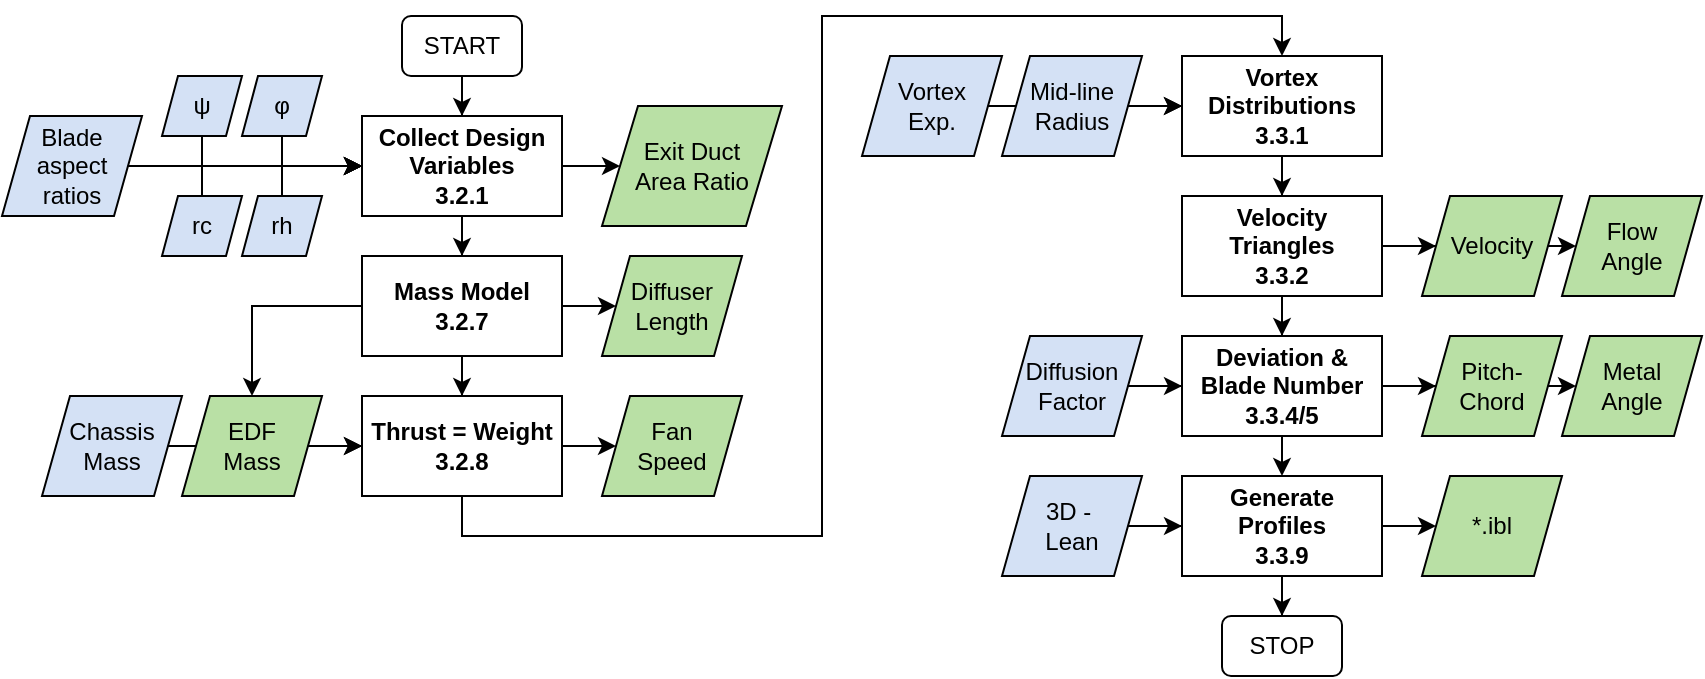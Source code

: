<mxfile version="13.0.9" type="device"><diagram id="C5RBs43oDa-KdzZeNtuy" name="Page-1"><mxGraphModel dx="1666" dy="819" grid="1" gridSize="10" guides="1" tooltips="1" connect="1" arrows="1" fold="1" page="1" pageScale="1" pageWidth="1169" pageHeight="827" math="0" shadow="0"><root><mxCell id="WIyWlLk6GJQsqaUBKTNV-0"/><mxCell id="WIyWlLk6GJQsqaUBKTNV-1" parent="WIyWlLk6GJQsqaUBKTNV-0"/><mxCell id="E_9APdOkbn6zestZsWgq-11" style="edgeStyle=orthogonalEdgeStyle;rounded=0;orthogonalLoop=1;jettySize=auto;html=1;entryX=0.5;entryY=0;entryDx=0;entryDy=0;" parent="WIyWlLk6GJQsqaUBKTNV-1" source="WIyWlLk6GJQsqaUBKTNV-3" target="E_9APdOkbn6zestZsWgq-1" edge="1"><mxGeometry relative="1" as="geometry"/></mxCell><mxCell id="WIyWlLk6GJQsqaUBKTNV-3" value="START" style="rounded=1;whiteSpace=wrap;html=1;fontSize=12;glass=0;strokeWidth=1;shadow=0;" parent="WIyWlLk6GJQsqaUBKTNV-1" vertex="1"><mxGeometry x="310" y="90" width="60" height="30" as="geometry"/></mxCell><mxCell id="E_9APdOkbn6zestZsWgq-17" style="edgeStyle=orthogonalEdgeStyle;rounded=0;orthogonalLoop=1;jettySize=auto;html=1;entryX=0.5;entryY=0;entryDx=0;entryDy=0;" parent="WIyWlLk6GJQsqaUBKTNV-1" source="E_9APdOkbn6zestZsWgq-1" target="E_9APdOkbn6zestZsWgq-16" edge="1"><mxGeometry relative="1" as="geometry"/></mxCell><mxCell id="E_9APdOkbn6zestZsWgq-55" style="edgeStyle=orthogonalEdgeStyle;rounded=0;orthogonalLoop=1;jettySize=auto;html=1;entryX=0;entryY=0.5;entryDx=0;entryDy=0;" parent="WIyWlLk6GJQsqaUBKTNV-1" source="E_9APdOkbn6zestZsWgq-1" target="E_9APdOkbn6zestZsWgq-54" edge="1"><mxGeometry relative="1" as="geometry"/></mxCell><mxCell id="E_9APdOkbn6zestZsWgq-1" value="&lt;b&gt;Collect Design Variables&lt;br&gt;3.2.1&lt;br&gt;&lt;/b&gt;" style="rounded=0;whiteSpace=wrap;html=1;fillColor=#FFFFFF;" parent="WIyWlLk6GJQsqaUBKTNV-1" vertex="1"><mxGeometry x="290" y="140" width="100" height="50" as="geometry"/></mxCell><mxCell id="IiVF3UqVm0h7g42c3giN-7" value="" style="edgeStyle=orthogonalEdgeStyle;rounded=0;orthogonalLoop=1;jettySize=auto;html=1;" edge="1" parent="WIyWlLk6GJQsqaUBKTNV-1" source="E_9APdOkbn6zestZsWgq-2" target="E_9APdOkbn6zestZsWgq-1"><mxGeometry relative="1" as="geometry"><mxPoint x="250" y="100" as="targetPoint"/><Array as="points"><mxPoint x="250" y="165"/></Array></mxGeometry></mxCell><mxCell id="E_9APdOkbn6zestZsWgq-2" value="rh" style="shape=parallelogram;perimeter=parallelogramPerimeter;whiteSpace=wrap;html=1;fillColor=#D4E1F5;" parent="WIyWlLk6GJQsqaUBKTNV-1" vertex="1"><mxGeometry x="230" y="180" width="40" height="30" as="geometry"/></mxCell><mxCell id="IiVF3UqVm0h7g42c3giN-9" style="edgeStyle=orthogonalEdgeStyle;rounded=0;orthogonalLoop=1;jettySize=auto;html=1;" edge="1" parent="WIyWlLk6GJQsqaUBKTNV-1" source="E_9APdOkbn6zestZsWgq-3" target="E_9APdOkbn6zestZsWgq-1"><mxGeometry relative="1" as="geometry"><Array as="points"><mxPoint x="210" y="165"/></Array></mxGeometry></mxCell><mxCell id="E_9APdOkbn6zestZsWgq-3" value="&lt;span style=&quot;font-family: sans-serif ; font-size: 12.092px&quot;&gt;ψ&lt;/span&gt;" style="shape=parallelogram;perimeter=parallelogramPerimeter;whiteSpace=wrap;html=1;fillColor=#D4E1F5;" parent="WIyWlLk6GJQsqaUBKTNV-1" vertex="1"><mxGeometry x="190" y="120" width="40" height="30" as="geometry"/></mxCell><mxCell id="IiVF3UqVm0h7g42c3giN-4" style="edgeStyle=orthogonalEdgeStyle;rounded=0;orthogonalLoop=1;jettySize=auto;html=1;entryX=0;entryY=0.5;entryDx=0;entryDy=0;" edge="1" parent="WIyWlLk6GJQsqaUBKTNV-1" source="E_9APdOkbn6zestZsWgq-4" target="E_9APdOkbn6zestZsWgq-1"><mxGeometry relative="1" as="geometry"><Array as="points"><mxPoint x="250" y="165"/></Array></mxGeometry></mxCell><mxCell id="E_9APdOkbn6zestZsWgq-4" value="&lt;span style=&quot;font-family: sans-serif ; font-size: 12.092px&quot;&gt;φ&lt;/span&gt;" style="shape=parallelogram;perimeter=parallelogramPerimeter;whiteSpace=wrap;html=1;fillColor=#D4E1F5;" parent="WIyWlLk6GJQsqaUBKTNV-1" vertex="1"><mxGeometry x="230" y="120" width="40" height="30" as="geometry"/></mxCell><mxCell id="IiVF3UqVm0h7g42c3giN-10" style="edgeStyle=orthogonalEdgeStyle;rounded=0;orthogonalLoop=1;jettySize=auto;html=1;" edge="1" parent="WIyWlLk6GJQsqaUBKTNV-1" source="E_9APdOkbn6zestZsWgq-12" target="E_9APdOkbn6zestZsWgq-1"><mxGeometry relative="1" as="geometry"/></mxCell><mxCell id="E_9APdOkbn6zestZsWgq-12" value="Blade aspect ratios&lt;br&gt;" style="shape=parallelogram;perimeter=parallelogramPerimeter;whiteSpace=wrap;html=1;fillColor=#D4E1F5;" parent="WIyWlLk6GJQsqaUBKTNV-1" vertex="1"><mxGeometry x="110" y="140" width="70" height="50" as="geometry"/></mxCell><mxCell id="E_9APdOkbn6zestZsWgq-21" style="edgeStyle=orthogonalEdgeStyle;rounded=0;orthogonalLoop=1;jettySize=auto;html=1;entryX=0.5;entryY=0;entryDx=0;entryDy=0;" parent="WIyWlLk6GJQsqaUBKTNV-1" source="E_9APdOkbn6zestZsWgq-16" target="E_9APdOkbn6zestZsWgq-20" edge="1"><mxGeometry relative="1" as="geometry"/></mxCell><mxCell id="E_9APdOkbn6zestZsWgq-48" style="edgeStyle=orthogonalEdgeStyle;rounded=0;orthogonalLoop=1;jettySize=auto;html=1;" parent="WIyWlLk6GJQsqaUBKTNV-1" source="E_9APdOkbn6zestZsWgq-16" target="E_9APdOkbn6zestZsWgq-45" edge="1"><mxGeometry relative="1" as="geometry"/></mxCell><mxCell id="E_9APdOkbn6zestZsWgq-52" style="edgeStyle=orthogonalEdgeStyle;rounded=0;orthogonalLoop=1;jettySize=auto;html=1;entryX=0.5;entryY=0;entryDx=0;entryDy=0;" parent="WIyWlLk6GJQsqaUBKTNV-1" source="E_9APdOkbn6zestZsWgq-16" target="E_9APdOkbn6zestZsWgq-18" edge="1"><mxGeometry relative="1" as="geometry"/></mxCell><mxCell id="E_9APdOkbn6zestZsWgq-16" value="&lt;b&gt;Mass Model&lt;br&gt;3.2.7&lt;br&gt;&lt;/b&gt;" style="rounded=0;whiteSpace=wrap;html=1;" parent="WIyWlLk6GJQsqaUBKTNV-1" vertex="1"><mxGeometry x="290" y="210" width="100" height="50" as="geometry"/></mxCell><mxCell id="E_9APdOkbn6zestZsWgq-61" style="edgeStyle=orthogonalEdgeStyle;rounded=0;orthogonalLoop=1;jettySize=auto;html=1;" parent="WIyWlLk6GJQsqaUBKTNV-1" source="E_9APdOkbn6zestZsWgq-18" target="E_9APdOkbn6zestZsWgq-20" edge="1"><mxGeometry relative="1" as="geometry"/></mxCell><mxCell id="E_9APdOkbn6zestZsWgq-25" style="edgeStyle=orthogonalEdgeStyle;rounded=0;orthogonalLoop=1;jettySize=auto;html=1;entryX=0;entryY=0.5;entryDx=0;entryDy=0;" parent="WIyWlLk6GJQsqaUBKTNV-1" source="E_9APdOkbn6zestZsWgq-20" target="E_9APdOkbn6zestZsWgq-24" edge="1"><mxGeometry relative="1" as="geometry"/></mxCell><mxCell id="E_9APdOkbn6zestZsWgq-65" style="edgeStyle=orthogonalEdgeStyle;rounded=0;orthogonalLoop=1;jettySize=auto;html=1;" parent="WIyWlLk6GJQsqaUBKTNV-1" source="E_9APdOkbn6zestZsWgq-20" target="E_9APdOkbn6zestZsWgq-26" edge="1"><mxGeometry relative="1" as="geometry"><Array as="points"><mxPoint x="340" y="350"/><mxPoint x="520" y="350"/><mxPoint x="520" y="90"/><mxPoint x="750" y="90"/></Array></mxGeometry></mxCell><mxCell id="E_9APdOkbn6zestZsWgq-20" value="&lt;b&gt;Thrust = Weight&lt;br&gt;3.2.8&lt;br&gt;&lt;/b&gt;" style="rounded=0;whiteSpace=wrap;html=1;" parent="WIyWlLk6GJQsqaUBKTNV-1" vertex="1"><mxGeometry x="290" y="280" width="100" height="50" as="geometry"/></mxCell><mxCell id="E_9APdOkbn6zestZsWgq-24" value="Fan&lt;br&gt;Speed" style="shape=parallelogram;perimeter=parallelogramPerimeter;whiteSpace=wrap;html=1;fillColor=#B9E0A5;" parent="WIyWlLk6GJQsqaUBKTNV-1" vertex="1"><mxGeometry x="410" y="280" width="70" height="50" as="geometry"/></mxCell><mxCell id="E_9APdOkbn6zestZsWgq-57" style="edgeStyle=orthogonalEdgeStyle;rounded=0;orthogonalLoop=1;jettySize=auto;html=1;" parent="WIyWlLk6GJQsqaUBKTNV-1" source="E_9APdOkbn6zestZsWgq-26" target="E_9APdOkbn6zestZsWgq-56" edge="1"><mxGeometry relative="1" as="geometry"/></mxCell><mxCell id="E_9APdOkbn6zestZsWgq-26" value="&lt;b&gt;Vortex Distributions&lt;br&gt;3.3.1&lt;br&gt;&lt;/b&gt;" style="rounded=0;whiteSpace=wrap;html=1;" parent="WIyWlLk6GJQsqaUBKTNV-1" vertex="1"><mxGeometry x="700" y="110" width="100" height="50" as="geometry"/></mxCell><mxCell id="E_9APdOkbn6zestZsWgq-64" style="edgeStyle=orthogonalEdgeStyle;rounded=0;orthogonalLoop=1;jettySize=auto;html=1;" parent="WIyWlLk6GJQsqaUBKTNV-1" source="E_9APdOkbn6zestZsWgq-33" target="E_9APdOkbn6zestZsWgq-26" edge="1"><mxGeometry relative="1" as="geometry"/></mxCell><mxCell id="E_9APdOkbn6zestZsWgq-33" value="Vortex&lt;br&gt;Exp." style="shape=parallelogram;perimeter=parallelogramPerimeter;whiteSpace=wrap;html=1;fillColor=#D4E1F5;" parent="WIyWlLk6GJQsqaUBKTNV-1" vertex="1"><mxGeometry x="540" y="110" width="70" height="50" as="geometry"/></mxCell><mxCell id="E_9APdOkbn6zestZsWgq-63" style="edgeStyle=orthogonalEdgeStyle;rounded=0;orthogonalLoop=1;jettySize=auto;html=1;" parent="WIyWlLk6GJQsqaUBKTNV-1" source="E_9APdOkbn6zestZsWgq-42" target="E_9APdOkbn6zestZsWgq-26" edge="1"><mxGeometry relative="1" as="geometry"/></mxCell><mxCell id="E_9APdOkbn6zestZsWgq-42" value="Mid-line&lt;br&gt;Radius" style="shape=parallelogram;perimeter=parallelogramPerimeter;whiteSpace=wrap;html=1;fillColor=#D4E1F5;" parent="WIyWlLk6GJQsqaUBKTNV-1" vertex="1"><mxGeometry x="610" y="110" width="70" height="50" as="geometry"/></mxCell><mxCell id="E_9APdOkbn6zestZsWgq-45" value="Diffuser&lt;br&gt;Length" style="shape=parallelogram;perimeter=parallelogramPerimeter;whiteSpace=wrap;html=1;fillColor=#B9E0A5;" parent="WIyWlLk6GJQsqaUBKTNV-1" vertex="1"><mxGeometry x="410" y="210" width="70" height="50" as="geometry"/></mxCell><mxCell id="E_9APdOkbn6zestZsWgq-62" style="edgeStyle=orthogonalEdgeStyle;rounded=0;orthogonalLoop=1;jettySize=auto;html=1;" parent="WIyWlLk6GJQsqaUBKTNV-1" source="E_9APdOkbn6zestZsWgq-50" target="E_9APdOkbn6zestZsWgq-20" edge="1"><mxGeometry relative="1" as="geometry"/></mxCell><mxCell id="E_9APdOkbn6zestZsWgq-50" value="Chassis&lt;br&gt;Mass" style="shape=parallelogram;perimeter=parallelogramPerimeter;whiteSpace=wrap;html=1;fillColor=#D4E1F5;" parent="WIyWlLk6GJQsqaUBKTNV-1" vertex="1"><mxGeometry x="130" y="280" width="70" height="50" as="geometry"/></mxCell><mxCell id="E_9APdOkbn6zestZsWgq-54" value="&lt;span style=&quot;font-size: 12.092px&quot;&gt;Exit Duct&lt;br&gt;Area Ratio&lt;br&gt;&lt;/span&gt;" style="shape=parallelogram;perimeter=parallelogramPerimeter;whiteSpace=wrap;html=1;fillColor=#B9E0A5;" parent="WIyWlLk6GJQsqaUBKTNV-1" vertex="1"><mxGeometry x="410" y="135" width="90" height="60" as="geometry"/></mxCell><mxCell id="E_9APdOkbn6zestZsWgq-69" style="edgeStyle=orthogonalEdgeStyle;rounded=0;orthogonalLoop=1;jettySize=auto;html=1;" parent="WIyWlLk6GJQsqaUBKTNV-1" source="E_9APdOkbn6zestZsWgq-56" target="E_9APdOkbn6zestZsWgq-66" edge="1"><mxGeometry relative="1" as="geometry"/></mxCell><mxCell id="E_9APdOkbn6zestZsWgq-72" style="edgeStyle=orthogonalEdgeStyle;rounded=0;orthogonalLoop=1;jettySize=auto;html=1;" parent="WIyWlLk6GJQsqaUBKTNV-1" source="E_9APdOkbn6zestZsWgq-56" target="E_9APdOkbn6zestZsWgq-70" edge="1"><mxGeometry relative="1" as="geometry"/></mxCell><mxCell id="E_9APdOkbn6zestZsWgq-73" style="edgeStyle=orthogonalEdgeStyle;rounded=0;orthogonalLoop=1;jettySize=auto;html=1;" parent="WIyWlLk6GJQsqaUBKTNV-1" source="E_9APdOkbn6zestZsWgq-56" target="E_9APdOkbn6zestZsWgq-71" edge="1"><mxGeometry relative="1" as="geometry"/></mxCell><mxCell id="E_9APdOkbn6zestZsWgq-56" value="&lt;b&gt;Velocity&lt;br&gt;Triangles&lt;br&gt;3.3.2&lt;br&gt;&lt;/b&gt;" style="rounded=0;whiteSpace=wrap;html=1;" parent="WIyWlLk6GJQsqaUBKTNV-1" vertex="1"><mxGeometry x="700" y="180" width="100" height="50" as="geometry"/></mxCell><mxCell id="E_9APdOkbn6zestZsWgq-18" value="EDF&lt;br&gt;Mass" style="shape=parallelogram;perimeter=parallelogramPerimeter;whiteSpace=wrap;html=1;fillColor=#B9E0A5;" parent="WIyWlLk6GJQsqaUBKTNV-1" vertex="1"><mxGeometry x="200" y="280" width="70" height="50" as="geometry"/></mxCell><mxCell id="E_9APdOkbn6zestZsWgq-80" style="edgeStyle=orthogonalEdgeStyle;rounded=0;orthogonalLoop=1;jettySize=auto;html=1;" parent="WIyWlLk6GJQsqaUBKTNV-1" source="E_9APdOkbn6zestZsWgq-66" target="E_9APdOkbn6zestZsWgq-74" edge="1"><mxGeometry relative="1" as="geometry"/></mxCell><mxCell id="E_9APdOkbn6zestZsWgq-82" style="edgeStyle=orthogonalEdgeStyle;rounded=0;orthogonalLoop=1;jettySize=auto;html=1;" parent="WIyWlLk6GJQsqaUBKTNV-1" source="E_9APdOkbn6zestZsWgq-66" edge="1"><mxGeometry relative="1" as="geometry"><mxPoint x="750" y="320.0" as="targetPoint"/></mxGeometry></mxCell><mxCell id="E_9APdOkbn6zestZsWgq-83" style="edgeStyle=orthogonalEdgeStyle;rounded=0;orthogonalLoop=1;jettySize=auto;html=1;" parent="WIyWlLk6GJQsqaUBKTNV-1" source="E_9APdOkbn6zestZsWgq-66" target="E_9APdOkbn6zestZsWgq-76" edge="1"><mxGeometry relative="1" as="geometry"/></mxCell><mxCell id="E_9APdOkbn6zestZsWgq-66" value="&lt;b&gt;Deviation &amp;amp;&lt;br&gt;Blade Number&lt;br&gt;3.3.4/5&lt;br&gt;&lt;/b&gt;" style="rounded=0;whiteSpace=wrap;html=1;" parent="WIyWlLk6GJQsqaUBKTNV-1" vertex="1"><mxGeometry x="700" y="250" width="100" height="50" as="geometry"/></mxCell><mxCell id="E_9APdOkbn6zestZsWgq-68" style="edgeStyle=orthogonalEdgeStyle;rounded=0;orthogonalLoop=1;jettySize=auto;html=1;" parent="WIyWlLk6GJQsqaUBKTNV-1" source="E_9APdOkbn6zestZsWgq-67" target="E_9APdOkbn6zestZsWgq-66" edge="1"><mxGeometry relative="1" as="geometry"/></mxCell><mxCell id="E_9APdOkbn6zestZsWgq-67" value="Diffusion&lt;br&gt;Factor" style="shape=parallelogram;perimeter=parallelogramPerimeter;whiteSpace=wrap;html=1;fillColor=#D4E1F5;" parent="WIyWlLk6GJQsqaUBKTNV-1" vertex="1"><mxGeometry x="610" y="250" width="70" height="50" as="geometry"/></mxCell><mxCell id="E_9APdOkbn6zestZsWgq-70" value="Velocity" style="shape=parallelogram;perimeter=parallelogramPerimeter;whiteSpace=wrap;html=1;fillColor=#B9E0A5;" parent="WIyWlLk6GJQsqaUBKTNV-1" vertex="1"><mxGeometry x="820" y="180" width="70" height="50" as="geometry"/></mxCell><mxCell id="E_9APdOkbn6zestZsWgq-71" value="Flow&lt;br&gt;Angle" style="shape=parallelogram;perimeter=parallelogramPerimeter;whiteSpace=wrap;html=1;fillColor=#B9E0A5;" parent="WIyWlLk6GJQsqaUBKTNV-1" vertex="1"><mxGeometry x="890" y="180" width="70" height="50" as="geometry"/></mxCell><mxCell id="E_9APdOkbn6zestZsWgq-74" value="Metal&lt;br&gt;Angle" style="shape=parallelogram;perimeter=parallelogramPerimeter;whiteSpace=wrap;html=1;fillColor=#B9E0A5;" parent="WIyWlLk6GJQsqaUBKTNV-1" vertex="1"><mxGeometry x="890" y="250" width="70" height="50" as="geometry"/></mxCell><mxCell id="E_9APdOkbn6zestZsWgq-76" value="Pitch-&lt;br&gt;Chord" style="shape=parallelogram;perimeter=parallelogramPerimeter;whiteSpace=wrap;html=1;fillColor=#B9E0A5;" parent="WIyWlLk6GJQsqaUBKTNV-1" vertex="1"><mxGeometry x="820" y="250" width="70" height="50" as="geometry"/></mxCell><mxCell id="E_9APdOkbn6zestZsWgq-86" style="edgeStyle=orthogonalEdgeStyle;rounded=0;orthogonalLoop=1;jettySize=auto;html=1;entryX=0;entryY=0.5;entryDx=0;entryDy=0;" parent="WIyWlLk6GJQsqaUBKTNV-1" source="E_9APdOkbn6zestZsWgq-84" target="E_9APdOkbn6zestZsWgq-85" edge="1"><mxGeometry relative="1" as="geometry"/></mxCell><mxCell id="E_9APdOkbn6zestZsWgq-90" style="edgeStyle=orthogonalEdgeStyle;rounded=0;orthogonalLoop=1;jettySize=auto;html=1;" parent="WIyWlLk6GJQsqaUBKTNV-1" source="E_9APdOkbn6zestZsWgq-84" target="E_9APdOkbn6zestZsWgq-89" edge="1"><mxGeometry relative="1" as="geometry"/></mxCell><mxCell id="E_9APdOkbn6zestZsWgq-84" value="&lt;b&gt;Generate&lt;br&gt;Profiles&lt;br&gt;3.3.9&lt;br&gt;&lt;/b&gt;" style="rounded=0;whiteSpace=wrap;html=1;" parent="WIyWlLk6GJQsqaUBKTNV-1" vertex="1"><mxGeometry x="700" y="320" width="100" height="50" as="geometry"/></mxCell><mxCell id="E_9APdOkbn6zestZsWgq-85" value="*.ibl" style="shape=parallelogram;perimeter=parallelogramPerimeter;whiteSpace=wrap;html=1;fillColor=#B9E0A5;" parent="WIyWlLk6GJQsqaUBKTNV-1" vertex="1"><mxGeometry x="820" y="320" width="70" height="50" as="geometry"/></mxCell><mxCell id="E_9APdOkbn6zestZsWgq-88" style="edgeStyle=orthogonalEdgeStyle;rounded=0;orthogonalLoop=1;jettySize=auto;html=1;" parent="WIyWlLk6GJQsqaUBKTNV-1" source="E_9APdOkbn6zestZsWgq-87" target="E_9APdOkbn6zestZsWgq-84" edge="1"><mxGeometry relative="1" as="geometry"/></mxCell><mxCell id="E_9APdOkbn6zestZsWgq-87" value="3D -&amp;nbsp;&lt;br&gt;Lean" style="shape=parallelogram;perimeter=parallelogramPerimeter;whiteSpace=wrap;html=1;fillColor=#D4E1F5;" parent="WIyWlLk6GJQsqaUBKTNV-1" vertex="1"><mxGeometry x="610" y="320" width="70" height="50" as="geometry"/></mxCell><mxCell id="E_9APdOkbn6zestZsWgq-89" value="STOP" style="rounded=1;whiteSpace=wrap;html=1;fontSize=12;glass=0;strokeWidth=1;shadow=0;" parent="WIyWlLk6GJQsqaUBKTNV-1" vertex="1"><mxGeometry x="720" y="390" width="60" height="30" as="geometry"/></mxCell><mxCell id="IiVF3UqVm0h7g42c3giN-8" style="edgeStyle=orthogonalEdgeStyle;rounded=0;orthogonalLoop=1;jettySize=auto;html=1;" edge="1" parent="WIyWlLk6GJQsqaUBKTNV-1" source="E_9APdOkbn6zestZsWgq-0" target="E_9APdOkbn6zestZsWgq-1"><mxGeometry relative="1" as="geometry"><Array as="points"><mxPoint x="210" y="165"/></Array></mxGeometry></mxCell><mxCell id="E_9APdOkbn6zestZsWgq-0" value="rc" style="shape=parallelogram;perimeter=parallelogramPerimeter;whiteSpace=wrap;html=1;fillColor=#D4E1F5;" parent="WIyWlLk6GJQsqaUBKTNV-1" vertex="1"><mxGeometry x="190" y="180" width="40" height="30" as="geometry"/></mxCell></root></mxGraphModel></diagram></mxfile>